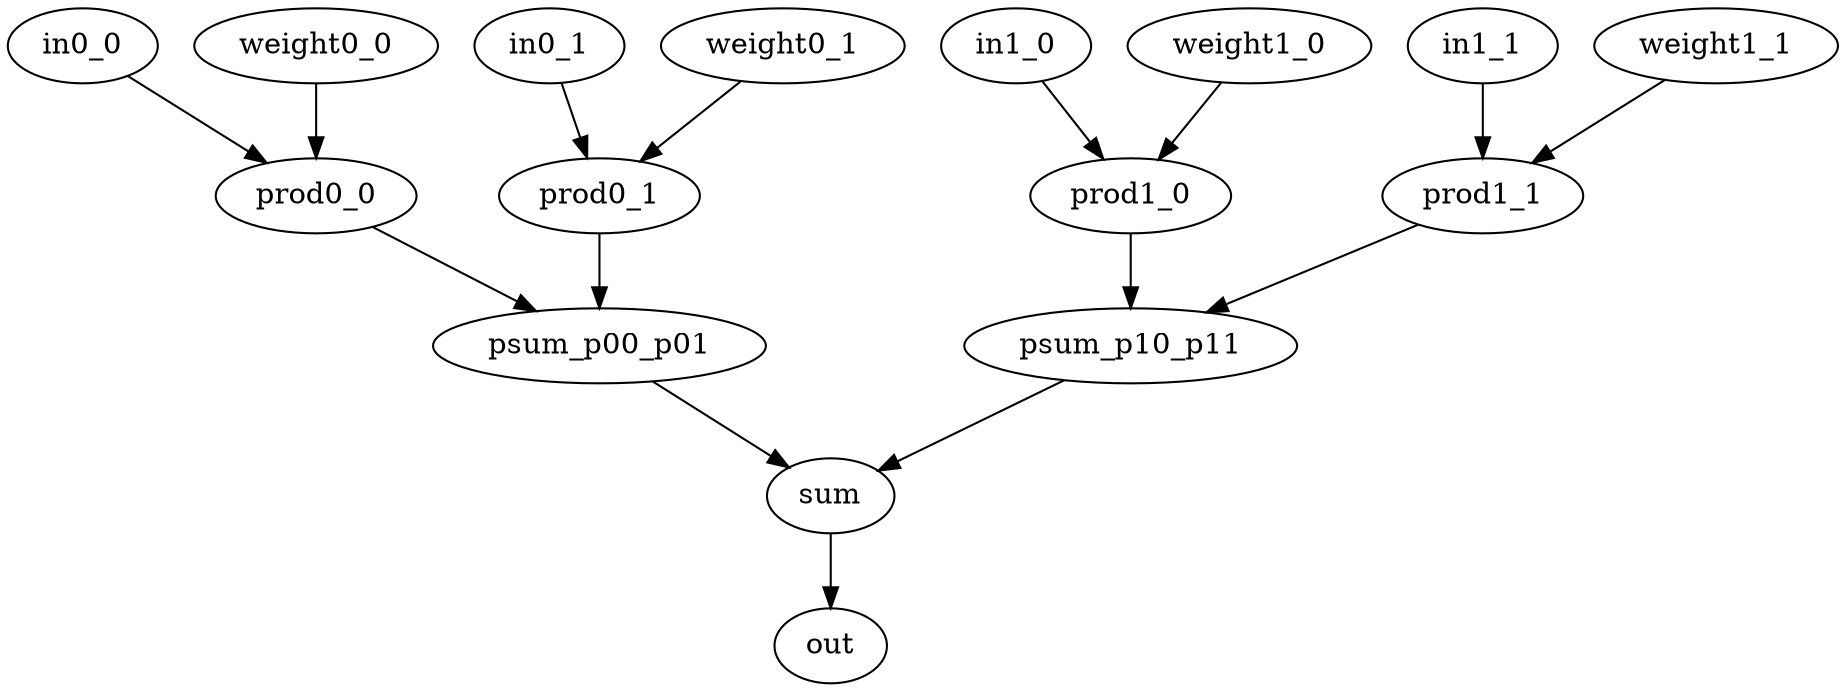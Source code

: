 digraph conv2x2 {
// Input
in0_0[opcode=input];
in0_1[opcode=input];
in1_0[opcode=input];
in1_1[opcode=input];
// Weights
weight0_0[opcode=const value=3];
weight0_1[opcode=const value=-1];
weight1_0[opcode=const value=-1];
weight1_1[opcode=const value=3];
// Multiplications
prod0_0[opcode=mul];
prod0_1[opcode=mul];
prod1_0[opcode=mul];
prod1_1[opcode=mul];
in0_0->prod0_0[operand=0];
weight0_0->prod0_0[operand=1];
in0_1->prod0_1[operand=0];
weight0_1->prod0_1[operand=1];
in1_0->prod1_0[operand=0];
weight1_0->prod1_0[operand=1];
in1_1->prod1_1[operand=0];
weight1_1->prod1_1[operand=1];
// Summation
psum_p00_p01[opcode=add];
psum_p10_p11[opcode=add];
prod0_0->psum_p00_p01[operand=0];
prod0_1->psum_p00_p01[operand=1];
prod1_0->psum_p10_p11[operand=0];
prod1_1->psum_p10_p11[operand=1];
sum[opcode=add];
psum_p00_p01->sum[operand=0];
psum_p10_p11->sum[operand=1];
// Output
out[opcode=output approx=.01];
sum->out[operand=0];
}
